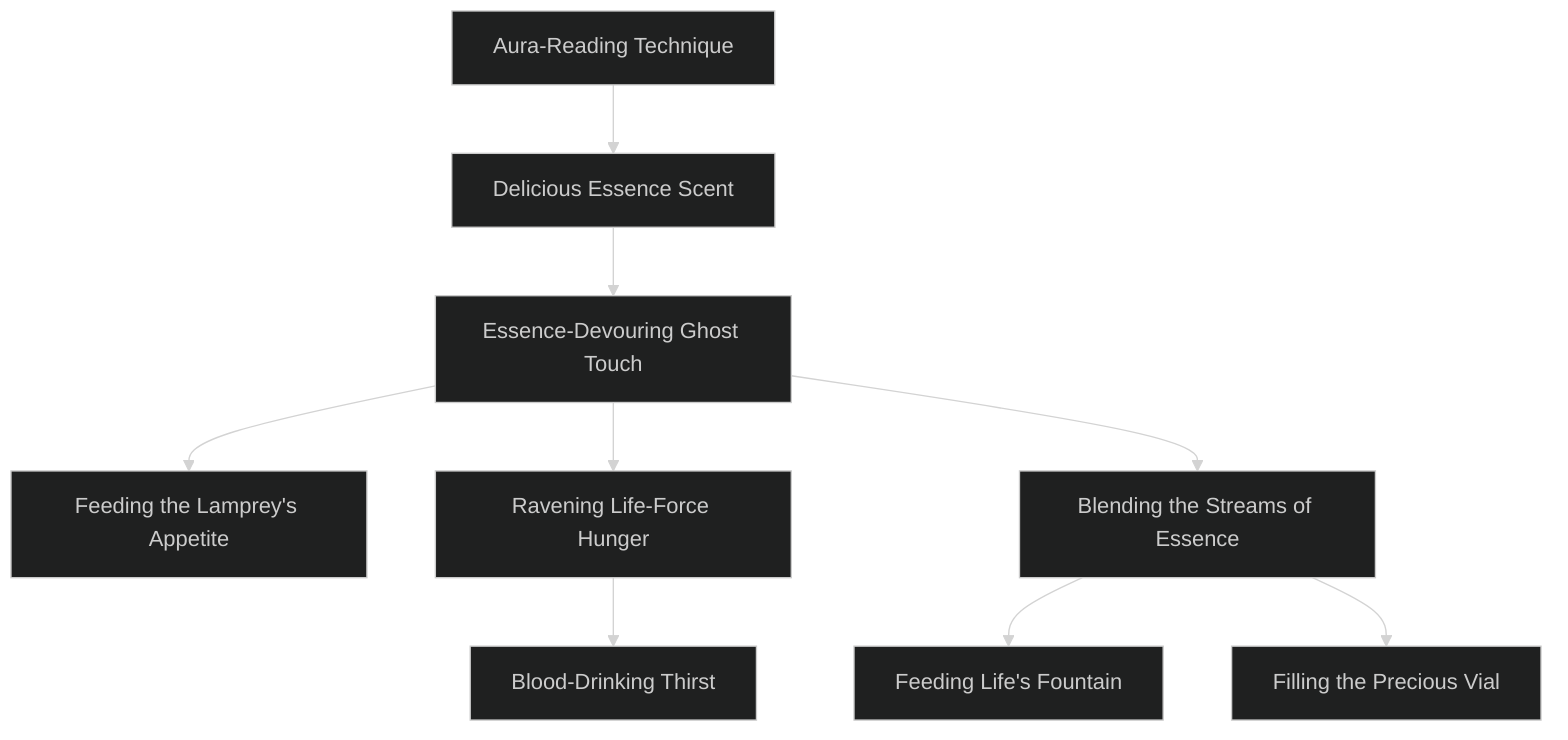---
config:
  theme: dark
---
flowchart TD

    aura_reading_technique[Aura-Reading Technique]
    click aura_reading_technique callback "
        Aura-Reading Technique<br>
        <br>
        Cost: 2 motes<br>
        Duration: One scene<br>
        Type: Simple<br>
        Minimum Temperance: 1<br>
        Minimum Essence: 1<br>
        Prerequisite Charms: None<br>
        <br>
        Aura-Reading Technique allows a ghost to see how
        much Essence another being — be it a ghost, another spirit
        or an Exalted — contains within her. Use of Aura-Reading
        Technique requires a successful Perception + Larceny roll.
        If the roll is successful, the ghost can perceive the aura of
        anything he looks at for a single scene. This allows the ghost
        to literally see the Essence burbling within the target. The
        ghost cannot do anything about this, nor can he share his
        vision with another. However, this technique does allow
        him to assess those he comes in contact with quickly.<br>
        To a ghost using Aura-Reading Technique, the color
        of the target’s aura correlates to the amount of Essence she
        contains. The “aura” the Arcanos displays is not a true
        aura. Rather, it is a colorful display that, to the ghost’s eyes,
        appears to overlay the target’s silhouette. It is visible
        regardless of ambient light, but the ghost must be aware of
        the target’s presence before he can use Aura-Reading
        Technique. In other words, it this Charm cannot be used
        for detection, only assessment.<br>
        <br>
        Color Number of Motes
        Black Zero
        Indigo 1-5
        Green 5-10
        Yellow 10-20
        Orange 20-40
        Red 40+
        <br>
        There is no way for the target of an Aura-Reading
        Technique to know that she has been spied upon in this
        manner. The Technique has an effective range equal to
        the ghost’s sight range, and as such, ghosts skilled in its
        usage are often used as lookouts by the Deathlords.
        "

    delicious_essence_scent[Delicious Essence Scent]
    aura_reading_technique --> delicious_essence_scent
    click delicious_essence_scent callback "
        Delicious Essence Scent<br>
        <br>
        Cost: 3 motes<br>
        Duration: One scene<br>
        Type: Simple<br>
        Minimum Temperance: 1<br>
        Minimum Essence: 1<br>
        Prerequisite Charms: Aura-Reading Technique<br>
        <br>
        Delicious Essence Scent does not allow a ghost to
        determine how much Essence someone contains. Rather,
        it enables the ghost to sniff out living sources of Essence.<br>
        To use Delicious Essence Scent, the ghost spends a
        mote of Essence, and his player makes a Perception +
        Dexterity roll (difficulty 2). A success immediately fills the
        ghost’s nostrils with the scent of Essence, which the ghost
        can follow to its source. The stronger the source, the more
        potent the trail, and the easier it is for the ghost to follow.
        The ghost’s player makes a Perception + Temperance roll,
        with a difficulty equal to (4 - the permanent Essence of the
        target [minimum 1]). If the roll is successful, the ghost is
        aware of the character’s location and permanent Essence.
        The power has a range of 100 yards.<br>
        As the ghost is detecting pure Essence, Delicious
        Essence Scent pierces illusions, veils and disguises that do
        not also cloak the character’s magical nature. If anything
        living is within range, Delicious Essence Scent can find it.
        "

    essence_devouring_ghost_touch[Essence-Devouring Ghost Touch]
    delicious_essence_scent --> essence_devouring_ghost_touch
    click essence_devouring_ghost_touch callback "
        Essence-Devouring Ghost Touch<br>
        <br>
        Cost: 3 motes<br>
        Duration: Instant<br>
        Type: Supplemental<br>
        Minimum Temperance: 1<br>
        Minimum Essence: 2<br>
        Prerequisite Charms: Delicious Essence Scent<br>
        <br>
        Essence-Devouring Ghost Touch lets a ghost absorb
        another ghost’s Essence through the brush of a fingertip.
        Any touch is sufficient to let the ghost drain the target’s
        energies, though it must, in fact, be a touch. Mere proximity
        is not enough for Essence-Devouring Ghost Touch to
        work. To use Essence-Devouring Ghost Touch, the ghost
        must succeed on an unarmed Brawl or Martial Arts attack,
        which need do no damage.<br>
        When the power activates, the player of the ghost
        makes a difficulty 2 Manipulation + Larceny roll. Each
        success on the roll strips away 2 motes of Essence from the
        victim. This Essence does not flow to the ghost. Rather, it
        dissipates and can be used by no one. When Essence-Devouring
        Ghost Touch is used by several ghosts in
        conjunction, it is a deadly tactic. In particular, it is a
        favorite tool of hungry ghosts, who use it to swarm victims
        under when hunting. This Charm only works on
        ghosts and beings of a ghostly nature.
        "

    feeding_the_lampreys_appetite[Feeding the Lamprey's Appetite]
    essence_devouring_ghost_touch --> feeding_the_lampreys_appetite
    click feeding_the_lampreys_appetite callback "
        Feeding the Lamprey's Appetite<br>
        <br>
        Cost: 1 Willpower<br>
        Duration: One scene<br>
        Type: Simple<br>
        Minimum Temperance: 2<br>
        Minimum Essence: 2<br>
        PrerequisiteCharms: Essence-DevouringGhost Touch<br>
        <br>
        Feeding the Lamprey’s Appetite makes use of the delicious
        Essence wasted by Essence-Devouring Ghost Touch. After this
        Arcanos is invoked, at any point later in the turn, the ghost
        may make a Temperance roll (difficulty 1). A success lets her
        absorb a number of motes equal to half the number stripped
        from the target. These motes are then available for her use, if
        necessary allowing her to retrigger Essence-Devouring Ghost
        Touch.
        "

    ravening_life_force_hunger[Ravening Life-Force Hunger]
    essence_devouring_ghost_touch --> ravening_life_force_hunger
    click ravening_life_force_hunger callback "
        Ravening Life-Force Hunger<br>
        <br>
        Cost: 4 motes, 1 Willpower<br>
        Duration: Instant<br>
        Type: Supplemental<br>
        Minimum Temperance: 2<br>
        Minimum Essence: 2<br>
        Prerequisite Charms: Essence-Devouring Ghost Touch<br>
        <br>
        Ravening Life-Force Hunger removes the protection the
        living have against the scourge of Essence-Devouring Ghost
        Touch. Not only does Ravening Life-Force Hunger affect
        ghosts, it also affects other spirits, Exalted and any other beings
        unfortunate enough to encounter it. The ghost must be
        materialized for the power to work, however. The technique
        for using Ravening Life-Force Hunger is precisely identical
        to that for Essence-Devouring Ghost Touch. Each success on
        the Manipulation + Larceny roll dissipates 2 motes of Essence
        for each success. The Essence dissipates and cannot be used
        by anyone. Non-Essence channelers who are affected by this
        Charm have their breath disrupted. Those whose players succeed
        at a Stamina + Endurance roll (difficulty 3) will survive,
        those whose players fail will be incapacitated by chills and mad
        hallucinations by the time the sun next crosses the horizon.
        They will die in (their Stamina) days unless they are tended by
        a character with Medicine 3 or higher who can correct their
        disrupted life rhythms.
        "

    blood_drinking_thirst[Blood-Drinking Thirst]
    ravening_life_force_hunger --> blood_drinking_thirst
    click blood_drinking_thirst callback "
        Blood-Drinking Thirst<br>
        <br>
        Cost: 1 Willpower + 1 Willpower per activation<br>
        Duration: One scene<br>
        Type: Simple<br>
        Minimum Temperance: 2<br>
        Minimum Essence:2<br>
        Prerequisite Charms: Ravening Life-Force Hunger<br>
        Blood-Drinking Thirst does not literally drain blood
        or, indeed, any fluid from the victim, but it does allow
        the ghost to steal the strength of a being besides another
        ghost. It makes available for the ghost’s use the Essence
        drained by Ravening Life-Force Hunger. When this Arcanos
        is active, whenever the ghost uses Ravening Life-Force
        Hunger or Essence-Devouring Ghost Touch, she
        can spend a Willpower for her player to make a reflexive
        Temperance roll (difficulty 1). Success lets her absorb a
        number of motes equal to the number stripped from the
        target, which are instantly available for her use. Her Essence
        cannot be increase beyond its maximum through
        the use of this Charm.
        "

    blending_the_streams_of_essence[Blending the Streams of Essence]
    essence_devouring_ghost_touch --> blending_the_streams_of_essence
    click blending_the_streams_of_essence callback "
        Blending the Streams of Essence<br>
        <br>
        Cost: 6 motes<br>
        Duration: Instant<br>
        Type: Supplemental<br>
        Minimum Temperance: 2<br>
        Minimum Essence: 2<br>
        Prerequisite Charms: Essence-Devouring Ghost Touch<br>
        <br>
        Blending the Streams of Essence reverses the flow of
        energy from Essence-Devouring Ghost Touch. Instead of
        draining Essence from the victim, Blending the Streams
        of Essence allows a ghost to give some of her own energy
        to another ghost, which he can then use for whatever
        purpose he desires. This energy can be used instantly by
        the recipient.<br>
        Using Blending the Streams of Essence requires a
        physical touch. If the target resists, it must be delivered
        as part of a successful unarmed Brawl or Martial Arts attack,
        which need do no damage. Once physical contact
        is made, the donor ghost’s player must succeed on a Temperance
        roll (difficulty 1). If it succeeds, she may transfer
        a number of motes equal to her Willpower rating to the
        intended recipient. He can, if he chooses, refuse the in-
        fusion, in which case the Essence is lost. The Essence
        given comes from the ghost’s own pool, and the ghost
        can never reduce her temporary Essence pool below 1
        with his Charm.<br>
        Blending the Streams of Essence can only be used
        on one ghost per scene. It is only effective on ghosts,
        and any attempt to use it on a living being wastes the
        ghost’s energies.
        "

    feeding_lifes_fountain[Feeding Life's Fountain]
    blending_the_streams_of_essence --> feeding_lifes_fountain
    click feeding_lifes_fountain callback "
        Feeding Life's Fountain<br>
        <br>
        Cost: 7 motes, 1 Willpower<br>
        Duration: Instant<br>
        Type: Simple<br>
        Minimum Temperance: 2<br>
        Minimum Essence: 2<br>
        Prerequisite Charms: Blending the Streams of Essence<br>
        <br>
        Feeding Life’s Fountain allows a ghost to transfer his
        Essence to a living recipient. All of the rules and restrictions
        of Blending the Streams of Essence apply. If used
        on non-Essence-channelers, the effect is one of extreme
        good health and lasts for (the Essence of the ghost activating
        the Arcanos x the number of motes spent) days.
        The victim will have one automatic success on all Stamina
        + Resistance or Stamina + Endurance rolls to resist
        illness or poisoning and will not become ill from fatigue
        even if they eat badly or live under bad conditions. Living
        recipients are also very fertile, and it is through this
        Charm that ancestors answer their descendents’ fertility
        problems. This Charm cannot cure actual sterility, only
        reproductive difficulties. Giving birth to the child is often
        difficult for or fatal to the mother if she had difficulty
        bearing live children or carrying them to term.
        "

    filling_the_precious_vial[Filling the Precious Vial]
    blending_the_streams_of_essence --> filling_the_precious_vial
    click filling_the_precious_vial callback "
        Filling the Precious Vial<br>
        <br>
        Cost: 7 motes + 1 Willpower<br>
        Duration: Instant<br>
        Type: Simple<br>
        Minimum Temperance: 3<br>
        Minimum Essence: 3<br>
        Prerequisite Charms: Blending the Streams of Essence<br>
        <br>
        Masters of this technique create the gems and crystals
        laden with Essence that fuel the Underworld’s society.
        Filling the Precious Vial is nothing less than the
        ability to take one’s own Essence and pour it into an
        inanimate container for anyone to use.<br>
        Putting this power to use requires both the preparation
        of a suitable container, such as an Essence-containing
        gem or soulfire crystal and a Perception + Larceny
        roll (difficulty 2). Before the roll, the ghost’s player must
        announce the number of motes to be invested in the object.
        If the roll is a success, the motes are expended and
        the Essence is sealed in the container. Containers used
        for holding Essence are rare and delicate things. Soulfire
        crystals (see p. 254) are the most popular, followed by
        Essence-containing gems (see p. 255), though there are
        other options such as small carvings and mirrors that enjoy
        a certain amount of popularity. An Essence container
        that is cracked, however, is liable to go up in a massive
        explosion, doing one level of lethal damage per mote
        stored inside to anyone within 10 feet of the blast.<br>
        If the Willpower point is not spent activating this
        Charm, the Vial is still filled, but it will leak a mote a
        day. The expenditure of the Willpower seals the Vial and
        traps the Essence inside.
        "